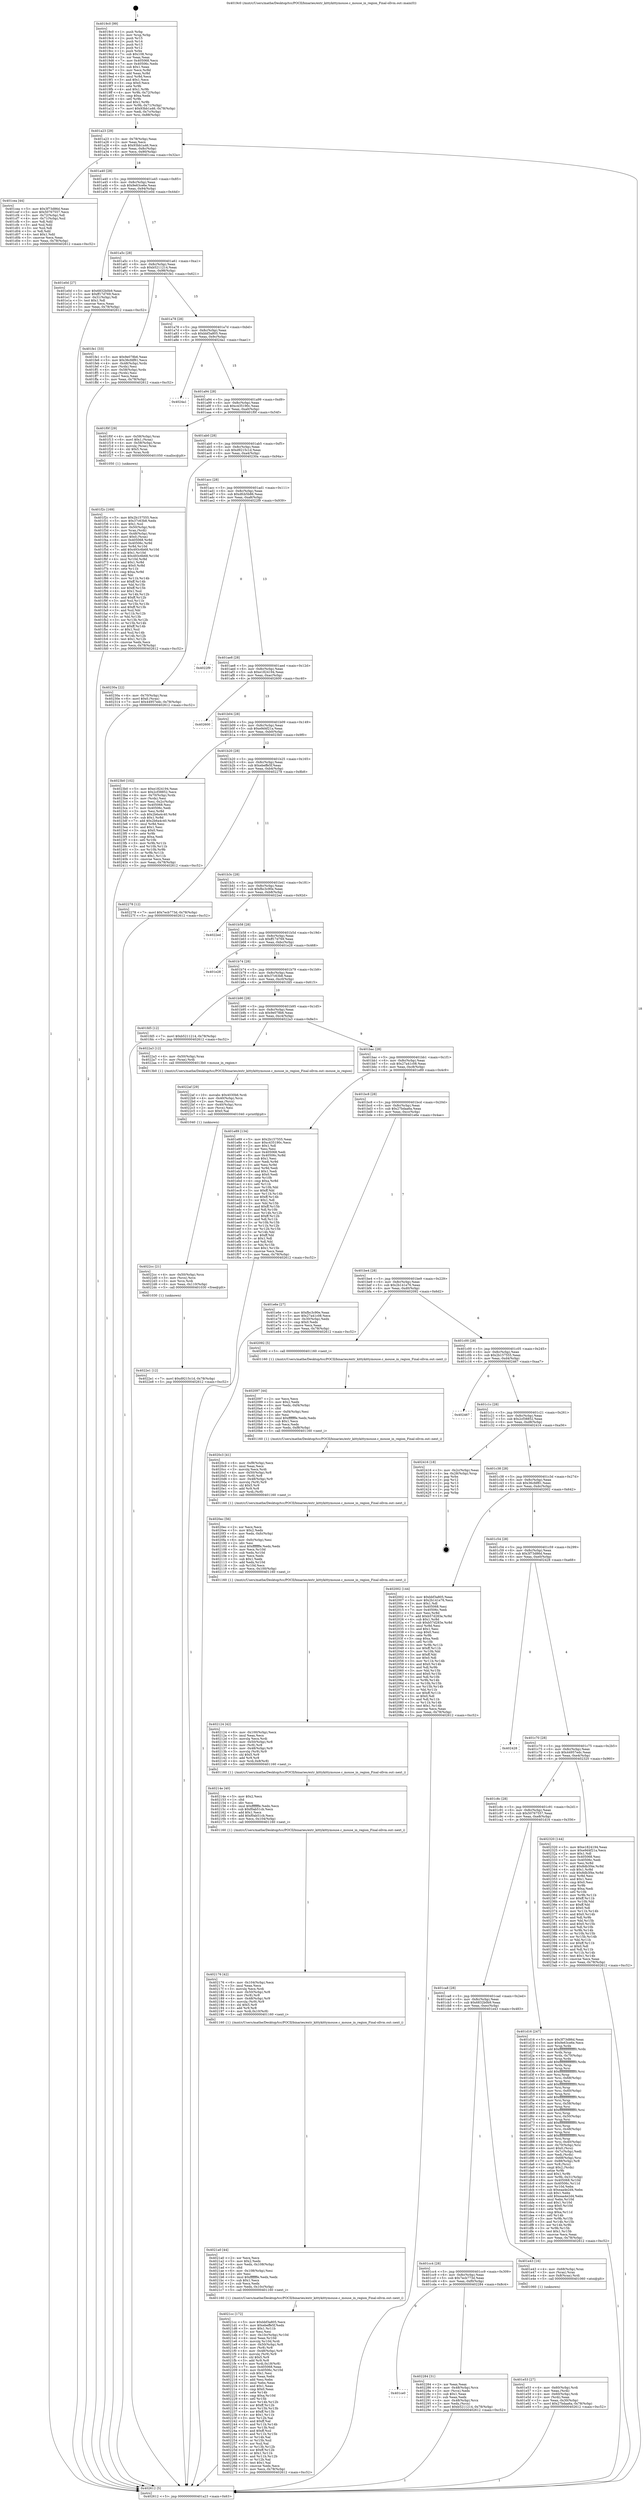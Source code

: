 digraph "0x4019c0" {
  label = "0x4019c0 (/mnt/c/Users/mathe/Desktop/tcc/POCII/binaries/extr_kittykittymouse.c_mouse_in_region_Final-ollvm.out::main(0))"
  labelloc = "t"
  node[shape=record]

  Entry [label="",width=0.3,height=0.3,shape=circle,fillcolor=black,style=filled]
  "0x401a23" [label="{
     0x401a23 [29]\l
     | [instrs]\l
     &nbsp;&nbsp;0x401a23 \<+3\>: mov -0x78(%rbp),%eax\l
     &nbsp;&nbsp;0x401a26 \<+2\>: mov %eax,%ecx\l
     &nbsp;&nbsp;0x401a28 \<+6\>: sub $0x93bb1a46,%ecx\l
     &nbsp;&nbsp;0x401a2e \<+6\>: mov %eax,-0x8c(%rbp)\l
     &nbsp;&nbsp;0x401a34 \<+6\>: mov %ecx,-0x90(%rbp)\l
     &nbsp;&nbsp;0x401a3a \<+6\>: je 0000000000401cea \<main+0x32a\>\l
  }"]
  "0x401cea" [label="{
     0x401cea [44]\l
     | [instrs]\l
     &nbsp;&nbsp;0x401cea \<+5\>: mov $0x3f73d86d,%eax\l
     &nbsp;&nbsp;0x401cef \<+5\>: mov $0x50767557,%ecx\l
     &nbsp;&nbsp;0x401cf4 \<+3\>: mov -0x72(%rbp),%dl\l
     &nbsp;&nbsp;0x401cf7 \<+4\>: mov -0x71(%rbp),%sil\l
     &nbsp;&nbsp;0x401cfb \<+3\>: mov %dl,%dil\l
     &nbsp;&nbsp;0x401cfe \<+3\>: and %sil,%dil\l
     &nbsp;&nbsp;0x401d01 \<+3\>: xor %sil,%dl\l
     &nbsp;&nbsp;0x401d04 \<+3\>: or %dl,%dil\l
     &nbsp;&nbsp;0x401d07 \<+4\>: test $0x1,%dil\l
     &nbsp;&nbsp;0x401d0b \<+3\>: cmovne %ecx,%eax\l
     &nbsp;&nbsp;0x401d0e \<+3\>: mov %eax,-0x78(%rbp)\l
     &nbsp;&nbsp;0x401d11 \<+5\>: jmp 0000000000402612 \<main+0xc52\>\l
  }"]
  "0x401a40" [label="{
     0x401a40 [28]\l
     | [instrs]\l
     &nbsp;&nbsp;0x401a40 \<+5\>: jmp 0000000000401a45 \<main+0x85\>\l
     &nbsp;&nbsp;0x401a45 \<+6\>: mov -0x8c(%rbp),%eax\l
     &nbsp;&nbsp;0x401a4b \<+5\>: sub $0x9e63ce6e,%eax\l
     &nbsp;&nbsp;0x401a50 \<+6\>: mov %eax,-0x94(%rbp)\l
     &nbsp;&nbsp;0x401a56 \<+6\>: je 0000000000401e0d \<main+0x44d\>\l
  }"]
  "0x402612" [label="{
     0x402612 [5]\l
     | [instrs]\l
     &nbsp;&nbsp;0x402612 \<+5\>: jmp 0000000000401a23 \<main+0x63\>\l
  }"]
  "0x4019c0" [label="{
     0x4019c0 [99]\l
     | [instrs]\l
     &nbsp;&nbsp;0x4019c0 \<+1\>: push %rbp\l
     &nbsp;&nbsp;0x4019c1 \<+3\>: mov %rsp,%rbp\l
     &nbsp;&nbsp;0x4019c4 \<+2\>: push %r15\l
     &nbsp;&nbsp;0x4019c6 \<+2\>: push %r14\l
     &nbsp;&nbsp;0x4019c8 \<+2\>: push %r13\l
     &nbsp;&nbsp;0x4019ca \<+2\>: push %r12\l
     &nbsp;&nbsp;0x4019cc \<+1\>: push %rbx\l
     &nbsp;&nbsp;0x4019cd \<+7\>: sub $0x108,%rsp\l
     &nbsp;&nbsp;0x4019d4 \<+2\>: xor %eax,%eax\l
     &nbsp;&nbsp;0x4019d6 \<+7\>: mov 0x405068,%ecx\l
     &nbsp;&nbsp;0x4019dd \<+7\>: mov 0x40506c,%edx\l
     &nbsp;&nbsp;0x4019e4 \<+3\>: sub $0x1,%eax\l
     &nbsp;&nbsp;0x4019e7 \<+3\>: mov %ecx,%r8d\l
     &nbsp;&nbsp;0x4019ea \<+3\>: add %eax,%r8d\l
     &nbsp;&nbsp;0x4019ed \<+4\>: imul %r8d,%ecx\l
     &nbsp;&nbsp;0x4019f1 \<+3\>: and $0x1,%ecx\l
     &nbsp;&nbsp;0x4019f4 \<+3\>: cmp $0x0,%ecx\l
     &nbsp;&nbsp;0x4019f7 \<+4\>: sete %r9b\l
     &nbsp;&nbsp;0x4019fb \<+4\>: and $0x1,%r9b\l
     &nbsp;&nbsp;0x4019ff \<+4\>: mov %r9b,-0x72(%rbp)\l
     &nbsp;&nbsp;0x401a03 \<+3\>: cmp $0xa,%edx\l
     &nbsp;&nbsp;0x401a06 \<+4\>: setl %r9b\l
     &nbsp;&nbsp;0x401a0a \<+4\>: and $0x1,%r9b\l
     &nbsp;&nbsp;0x401a0e \<+4\>: mov %r9b,-0x71(%rbp)\l
     &nbsp;&nbsp;0x401a12 \<+7\>: movl $0x93bb1a46,-0x78(%rbp)\l
     &nbsp;&nbsp;0x401a19 \<+3\>: mov %edi,-0x7c(%rbp)\l
     &nbsp;&nbsp;0x401a1c \<+7\>: mov %rsi,-0x88(%rbp)\l
  }"]
  Exit [label="",width=0.3,height=0.3,shape=circle,fillcolor=black,style=filled,peripheries=2]
  "0x401e0d" [label="{
     0x401e0d [27]\l
     | [instrs]\l
     &nbsp;&nbsp;0x401e0d \<+5\>: mov $0x6832b0b9,%eax\l
     &nbsp;&nbsp;0x401e12 \<+5\>: mov $0xff17d769,%ecx\l
     &nbsp;&nbsp;0x401e17 \<+3\>: mov -0x31(%rbp),%dl\l
     &nbsp;&nbsp;0x401e1a \<+3\>: test $0x1,%dl\l
     &nbsp;&nbsp;0x401e1d \<+3\>: cmovne %ecx,%eax\l
     &nbsp;&nbsp;0x401e20 \<+3\>: mov %eax,-0x78(%rbp)\l
     &nbsp;&nbsp;0x401e23 \<+5\>: jmp 0000000000402612 \<main+0xc52\>\l
  }"]
  "0x401a5c" [label="{
     0x401a5c [28]\l
     | [instrs]\l
     &nbsp;&nbsp;0x401a5c \<+5\>: jmp 0000000000401a61 \<main+0xa1\>\l
     &nbsp;&nbsp;0x401a61 \<+6\>: mov -0x8c(%rbp),%eax\l
     &nbsp;&nbsp;0x401a67 \<+5\>: sub $0xb5211214,%eax\l
     &nbsp;&nbsp;0x401a6c \<+6\>: mov %eax,-0x98(%rbp)\l
     &nbsp;&nbsp;0x401a72 \<+6\>: je 0000000000401fe1 \<main+0x621\>\l
  }"]
  "0x4022e1" [label="{
     0x4022e1 [12]\l
     | [instrs]\l
     &nbsp;&nbsp;0x4022e1 \<+7\>: movl $0xd9215c1d,-0x78(%rbp)\l
     &nbsp;&nbsp;0x4022e8 \<+5\>: jmp 0000000000402612 \<main+0xc52\>\l
  }"]
  "0x401fe1" [label="{
     0x401fe1 [33]\l
     | [instrs]\l
     &nbsp;&nbsp;0x401fe1 \<+5\>: mov $0x9e078b6,%eax\l
     &nbsp;&nbsp;0x401fe6 \<+5\>: mov $0x36cfdf81,%ecx\l
     &nbsp;&nbsp;0x401feb \<+4\>: mov -0x48(%rbp),%rdx\l
     &nbsp;&nbsp;0x401fef \<+2\>: mov (%rdx),%esi\l
     &nbsp;&nbsp;0x401ff1 \<+4\>: mov -0x58(%rbp),%rdx\l
     &nbsp;&nbsp;0x401ff5 \<+2\>: cmp (%rdx),%esi\l
     &nbsp;&nbsp;0x401ff7 \<+3\>: cmovl %ecx,%eax\l
     &nbsp;&nbsp;0x401ffa \<+3\>: mov %eax,-0x78(%rbp)\l
     &nbsp;&nbsp;0x401ffd \<+5\>: jmp 0000000000402612 \<main+0xc52\>\l
  }"]
  "0x401a78" [label="{
     0x401a78 [28]\l
     | [instrs]\l
     &nbsp;&nbsp;0x401a78 \<+5\>: jmp 0000000000401a7d \<main+0xbd\>\l
     &nbsp;&nbsp;0x401a7d \<+6\>: mov -0x8c(%rbp),%eax\l
     &nbsp;&nbsp;0x401a83 \<+5\>: sub $0xbbf3a805,%eax\l
     &nbsp;&nbsp;0x401a88 \<+6\>: mov %eax,-0x9c(%rbp)\l
     &nbsp;&nbsp;0x401a8e \<+6\>: je 00000000004024a1 \<main+0xae1\>\l
  }"]
  "0x4022cc" [label="{
     0x4022cc [21]\l
     | [instrs]\l
     &nbsp;&nbsp;0x4022cc \<+4\>: mov -0x50(%rbp),%rcx\l
     &nbsp;&nbsp;0x4022d0 \<+3\>: mov (%rcx),%rcx\l
     &nbsp;&nbsp;0x4022d3 \<+3\>: mov %rcx,%rdi\l
     &nbsp;&nbsp;0x4022d6 \<+6\>: mov %eax,-0x110(%rbp)\l
     &nbsp;&nbsp;0x4022dc \<+5\>: call 0000000000401030 \<free@plt\>\l
     | [calls]\l
     &nbsp;&nbsp;0x401030 \{1\} (unknown)\l
  }"]
  "0x4024a1" [label="{
     0x4024a1\l
  }", style=dashed]
  "0x401a94" [label="{
     0x401a94 [28]\l
     | [instrs]\l
     &nbsp;&nbsp;0x401a94 \<+5\>: jmp 0000000000401a99 \<main+0xd9\>\l
     &nbsp;&nbsp;0x401a99 \<+6\>: mov -0x8c(%rbp),%eax\l
     &nbsp;&nbsp;0x401a9f \<+5\>: sub $0xc435190c,%eax\l
     &nbsp;&nbsp;0x401aa4 \<+6\>: mov %eax,-0xa0(%rbp)\l
     &nbsp;&nbsp;0x401aaa \<+6\>: je 0000000000401f0f \<main+0x54f\>\l
  }"]
  "0x4022af" [label="{
     0x4022af [29]\l
     | [instrs]\l
     &nbsp;&nbsp;0x4022af \<+10\>: movabs $0x4030b6,%rdi\l
     &nbsp;&nbsp;0x4022b9 \<+4\>: mov -0x40(%rbp),%rcx\l
     &nbsp;&nbsp;0x4022bd \<+2\>: mov %eax,(%rcx)\l
     &nbsp;&nbsp;0x4022bf \<+4\>: mov -0x40(%rbp),%rcx\l
     &nbsp;&nbsp;0x4022c3 \<+2\>: mov (%rcx),%esi\l
     &nbsp;&nbsp;0x4022c5 \<+2\>: mov $0x0,%al\l
     &nbsp;&nbsp;0x4022c7 \<+5\>: call 0000000000401040 \<printf@plt\>\l
     | [calls]\l
     &nbsp;&nbsp;0x401040 \{1\} (unknown)\l
  }"]
  "0x401f0f" [label="{
     0x401f0f [29]\l
     | [instrs]\l
     &nbsp;&nbsp;0x401f0f \<+4\>: mov -0x58(%rbp),%rax\l
     &nbsp;&nbsp;0x401f13 \<+6\>: movl $0x1,(%rax)\l
     &nbsp;&nbsp;0x401f19 \<+4\>: mov -0x58(%rbp),%rax\l
     &nbsp;&nbsp;0x401f1d \<+3\>: movslq (%rax),%rax\l
     &nbsp;&nbsp;0x401f20 \<+4\>: shl $0x5,%rax\l
     &nbsp;&nbsp;0x401f24 \<+3\>: mov %rax,%rdi\l
     &nbsp;&nbsp;0x401f27 \<+5\>: call 0000000000401050 \<malloc@plt\>\l
     | [calls]\l
     &nbsp;&nbsp;0x401050 \{1\} (unknown)\l
  }"]
  "0x401ab0" [label="{
     0x401ab0 [28]\l
     | [instrs]\l
     &nbsp;&nbsp;0x401ab0 \<+5\>: jmp 0000000000401ab5 \<main+0xf5\>\l
     &nbsp;&nbsp;0x401ab5 \<+6\>: mov -0x8c(%rbp),%eax\l
     &nbsp;&nbsp;0x401abb \<+5\>: sub $0xd9215c1d,%eax\l
     &nbsp;&nbsp;0x401ac0 \<+6\>: mov %eax,-0xa4(%rbp)\l
     &nbsp;&nbsp;0x401ac6 \<+6\>: je 000000000040230a \<main+0x94a\>\l
  }"]
  "0x401ce0" [label="{
     0x401ce0\l
  }", style=dashed]
  "0x40230a" [label="{
     0x40230a [22]\l
     | [instrs]\l
     &nbsp;&nbsp;0x40230a \<+4\>: mov -0x70(%rbp),%rax\l
     &nbsp;&nbsp;0x40230e \<+6\>: movl $0x0,(%rax)\l
     &nbsp;&nbsp;0x402314 \<+7\>: movl $0x44957edc,-0x78(%rbp)\l
     &nbsp;&nbsp;0x40231b \<+5\>: jmp 0000000000402612 \<main+0xc52\>\l
  }"]
  "0x401acc" [label="{
     0x401acc [28]\l
     | [instrs]\l
     &nbsp;&nbsp;0x401acc \<+5\>: jmp 0000000000401ad1 \<main+0x111\>\l
     &nbsp;&nbsp;0x401ad1 \<+6\>: mov -0x8c(%rbp),%eax\l
     &nbsp;&nbsp;0x401ad7 \<+5\>: sub $0xdfcb5b86,%eax\l
     &nbsp;&nbsp;0x401adc \<+6\>: mov %eax,-0xa8(%rbp)\l
     &nbsp;&nbsp;0x401ae2 \<+6\>: je 00000000004022f9 \<main+0x939\>\l
  }"]
  "0x402284" [label="{
     0x402284 [31]\l
     | [instrs]\l
     &nbsp;&nbsp;0x402284 \<+2\>: xor %eax,%eax\l
     &nbsp;&nbsp;0x402286 \<+4\>: mov -0x48(%rbp),%rcx\l
     &nbsp;&nbsp;0x40228a \<+2\>: mov (%rcx),%edx\l
     &nbsp;&nbsp;0x40228c \<+3\>: sub $0x1,%eax\l
     &nbsp;&nbsp;0x40228f \<+2\>: sub %eax,%edx\l
     &nbsp;&nbsp;0x402291 \<+4\>: mov -0x48(%rbp),%rcx\l
     &nbsp;&nbsp;0x402295 \<+2\>: mov %edx,(%rcx)\l
     &nbsp;&nbsp;0x402297 \<+7\>: movl $0xb5211214,-0x78(%rbp)\l
     &nbsp;&nbsp;0x40229e \<+5\>: jmp 0000000000402612 \<main+0xc52\>\l
  }"]
  "0x4022f9" [label="{
     0x4022f9\l
  }", style=dashed]
  "0x401ae8" [label="{
     0x401ae8 [28]\l
     | [instrs]\l
     &nbsp;&nbsp;0x401ae8 \<+5\>: jmp 0000000000401aed \<main+0x12d\>\l
     &nbsp;&nbsp;0x401aed \<+6\>: mov -0x8c(%rbp),%eax\l
     &nbsp;&nbsp;0x401af3 \<+5\>: sub $0xe1824194,%eax\l
     &nbsp;&nbsp;0x401af8 \<+6\>: mov %eax,-0xac(%rbp)\l
     &nbsp;&nbsp;0x401afe \<+6\>: je 0000000000402600 \<main+0xc40\>\l
  }"]
  "0x4021cc" [label="{
     0x4021cc [172]\l
     | [instrs]\l
     &nbsp;&nbsp;0x4021cc \<+5\>: mov $0xbbf3a805,%ecx\l
     &nbsp;&nbsp;0x4021d1 \<+5\>: mov $0xebeffe5f,%edx\l
     &nbsp;&nbsp;0x4021d6 \<+3\>: mov $0x1,%r11b\l
     &nbsp;&nbsp;0x4021d9 \<+2\>: xor %esi,%esi\l
     &nbsp;&nbsp;0x4021db \<+7\>: mov -0x10c(%rbp),%r10d\l
     &nbsp;&nbsp;0x4021e2 \<+4\>: imul %eax,%r10d\l
     &nbsp;&nbsp;0x4021e6 \<+3\>: movslq %r10d,%rdi\l
     &nbsp;&nbsp;0x4021e9 \<+4\>: mov -0x50(%rbp),%r8\l
     &nbsp;&nbsp;0x4021ed \<+3\>: mov (%r8),%r8\l
     &nbsp;&nbsp;0x4021f0 \<+4\>: mov -0x48(%rbp),%r9\l
     &nbsp;&nbsp;0x4021f4 \<+3\>: movslq (%r9),%r9\l
     &nbsp;&nbsp;0x4021f7 \<+4\>: shl $0x5,%r9\l
     &nbsp;&nbsp;0x4021fb \<+3\>: add %r9,%r8\l
     &nbsp;&nbsp;0x4021fe \<+4\>: mov %rdi,0x18(%r8)\l
     &nbsp;&nbsp;0x402202 \<+7\>: mov 0x405068,%eax\l
     &nbsp;&nbsp;0x402209 \<+8\>: mov 0x40506c,%r10d\l
     &nbsp;&nbsp;0x402211 \<+3\>: sub $0x1,%esi\l
     &nbsp;&nbsp;0x402214 \<+2\>: mov %eax,%ebx\l
     &nbsp;&nbsp;0x402216 \<+2\>: add %esi,%ebx\l
     &nbsp;&nbsp;0x402218 \<+3\>: imul %ebx,%eax\l
     &nbsp;&nbsp;0x40221b \<+3\>: and $0x1,%eax\l
     &nbsp;&nbsp;0x40221e \<+3\>: cmp $0x0,%eax\l
     &nbsp;&nbsp;0x402221 \<+4\>: sete %r14b\l
     &nbsp;&nbsp;0x402225 \<+4\>: cmp $0xa,%r10d\l
     &nbsp;&nbsp;0x402229 \<+4\>: setl %r15b\l
     &nbsp;&nbsp;0x40222d \<+3\>: mov %r14b,%r12b\l
     &nbsp;&nbsp;0x402230 \<+4\>: xor $0xff,%r12b\l
     &nbsp;&nbsp;0x402234 \<+3\>: mov %r15b,%r13b\l
     &nbsp;&nbsp;0x402237 \<+4\>: xor $0xff,%r13b\l
     &nbsp;&nbsp;0x40223b \<+4\>: xor $0x1,%r11b\l
     &nbsp;&nbsp;0x40223f \<+3\>: mov %r12b,%al\l
     &nbsp;&nbsp;0x402242 \<+2\>: and $0xff,%al\l
     &nbsp;&nbsp;0x402244 \<+3\>: and %r11b,%r14b\l
     &nbsp;&nbsp;0x402247 \<+3\>: mov %r13b,%sil\l
     &nbsp;&nbsp;0x40224a \<+4\>: and $0xff,%sil\l
     &nbsp;&nbsp;0x40224e \<+3\>: and %r11b,%r15b\l
     &nbsp;&nbsp;0x402251 \<+3\>: or %r14b,%al\l
     &nbsp;&nbsp;0x402254 \<+3\>: or %r15b,%sil\l
     &nbsp;&nbsp;0x402257 \<+3\>: xor %sil,%al\l
     &nbsp;&nbsp;0x40225a \<+3\>: or %r13b,%r12b\l
     &nbsp;&nbsp;0x40225d \<+4\>: xor $0xff,%r12b\l
     &nbsp;&nbsp;0x402261 \<+4\>: or $0x1,%r11b\l
     &nbsp;&nbsp;0x402265 \<+3\>: and %r11b,%r12b\l
     &nbsp;&nbsp;0x402268 \<+3\>: or %r12b,%al\l
     &nbsp;&nbsp;0x40226b \<+2\>: test $0x1,%al\l
     &nbsp;&nbsp;0x40226d \<+3\>: cmovne %edx,%ecx\l
     &nbsp;&nbsp;0x402270 \<+3\>: mov %ecx,-0x78(%rbp)\l
     &nbsp;&nbsp;0x402273 \<+5\>: jmp 0000000000402612 \<main+0xc52\>\l
  }"]
  "0x402600" [label="{
     0x402600\l
  }", style=dashed]
  "0x401b04" [label="{
     0x401b04 [28]\l
     | [instrs]\l
     &nbsp;&nbsp;0x401b04 \<+5\>: jmp 0000000000401b09 \<main+0x149\>\l
     &nbsp;&nbsp;0x401b09 \<+6\>: mov -0x8c(%rbp),%eax\l
     &nbsp;&nbsp;0x401b0f \<+5\>: sub $0xe9d4f21a,%eax\l
     &nbsp;&nbsp;0x401b14 \<+6\>: mov %eax,-0xb0(%rbp)\l
     &nbsp;&nbsp;0x401b1a \<+6\>: je 00000000004023b0 \<main+0x9f0\>\l
  }"]
  "0x4021a0" [label="{
     0x4021a0 [44]\l
     | [instrs]\l
     &nbsp;&nbsp;0x4021a0 \<+2\>: xor %ecx,%ecx\l
     &nbsp;&nbsp;0x4021a2 \<+5\>: mov $0x2,%edx\l
     &nbsp;&nbsp;0x4021a7 \<+6\>: mov %edx,-0x108(%rbp)\l
     &nbsp;&nbsp;0x4021ad \<+1\>: cltd\l
     &nbsp;&nbsp;0x4021ae \<+6\>: mov -0x108(%rbp),%esi\l
     &nbsp;&nbsp;0x4021b4 \<+2\>: idiv %esi\l
     &nbsp;&nbsp;0x4021b6 \<+6\>: imul $0xfffffffe,%edx,%edx\l
     &nbsp;&nbsp;0x4021bc \<+3\>: sub $0x1,%ecx\l
     &nbsp;&nbsp;0x4021bf \<+2\>: sub %ecx,%edx\l
     &nbsp;&nbsp;0x4021c1 \<+6\>: mov %edx,-0x10c(%rbp)\l
     &nbsp;&nbsp;0x4021c7 \<+5\>: call 0000000000401160 \<next_i\>\l
     | [calls]\l
     &nbsp;&nbsp;0x401160 \{1\} (/mnt/c/Users/mathe/Desktop/tcc/POCII/binaries/extr_kittykittymouse.c_mouse_in_region_Final-ollvm.out::next_i)\l
  }"]
  "0x4023b0" [label="{
     0x4023b0 [102]\l
     | [instrs]\l
     &nbsp;&nbsp;0x4023b0 \<+5\>: mov $0xe1824194,%eax\l
     &nbsp;&nbsp;0x4023b5 \<+5\>: mov $0x2cf38852,%ecx\l
     &nbsp;&nbsp;0x4023ba \<+4\>: mov -0x70(%rbp),%rdx\l
     &nbsp;&nbsp;0x4023be \<+2\>: mov (%rdx),%esi\l
     &nbsp;&nbsp;0x4023c0 \<+3\>: mov %esi,-0x2c(%rbp)\l
     &nbsp;&nbsp;0x4023c3 \<+7\>: mov 0x405068,%esi\l
     &nbsp;&nbsp;0x4023ca \<+7\>: mov 0x40506c,%edi\l
     &nbsp;&nbsp;0x4023d1 \<+3\>: mov %esi,%r8d\l
     &nbsp;&nbsp;0x4023d4 \<+7\>: sub $0x2b6a4c40,%r8d\l
     &nbsp;&nbsp;0x4023db \<+4\>: sub $0x1,%r8d\l
     &nbsp;&nbsp;0x4023df \<+7\>: add $0x2b6a4c40,%r8d\l
     &nbsp;&nbsp;0x4023e6 \<+4\>: imul %r8d,%esi\l
     &nbsp;&nbsp;0x4023ea \<+3\>: and $0x1,%esi\l
     &nbsp;&nbsp;0x4023ed \<+3\>: cmp $0x0,%esi\l
     &nbsp;&nbsp;0x4023f0 \<+4\>: sete %r9b\l
     &nbsp;&nbsp;0x4023f4 \<+3\>: cmp $0xa,%edi\l
     &nbsp;&nbsp;0x4023f7 \<+4\>: setl %r10b\l
     &nbsp;&nbsp;0x4023fb \<+3\>: mov %r9b,%r11b\l
     &nbsp;&nbsp;0x4023fe \<+3\>: and %r10b,%r11b\l
     &nbsp;&nbsp;0x402401 \<+3\>: xor %r10b,%r9b\l
     &nbsp;&nbsp;0x402404 \<+3\>: or %r9b,%r11b\l
     &nbsp;&nbsp;0x402407 \<+4\>: test $0x1,%r11b\l
     &nbsp;&nbsp;0x40240b \<+3\>: cmovne %ecx,%eax\l
     &nbsp;&nbsp;0x40240e \<+3\>: mov %eax,-0x78(%rbp)\l
     &nbsp;&nbsp;0x402411 \<+5\>: jmp 0000000000402612 \<main+0xc52\>\l
  }"]
  "0x401b20" [label="{
     0x401b20 [28]\l
     | [instrs]\l
     &nbsp;&nbsp;0x401b20 \<+5\>: jmp 0000000000401b25 \<main+0x165\>\l
     &nbsp;&nbsp;0x401b25 \<+6\>: mov -0x8c(%rbp),%eax\l
     &nbsp;&nbsp;0x401b2b \<+5\>: sub $0xebeffe5f,%eax\l
     &nbsp;&nbsp;0x401b30 \<+6\>: mov %eax,-0xb4(%rbp)\l
     &nbsp;&nbsp;0x401b36 \<+6\>: je 0000000000402278 \<main+0x8b8\>\l
  }"]
  "0x402176" [label="{
     0x402176 [42]\l
     | [instrs]\l
     &nbsp;&nbsp;0x402176 \<+6\>: mov -0x104(%rbp),%ecx\l
     &nbsp;&nbsp;0x40217c \<+3\>: imul %eax,%ecx\l
     &nbsp;&nbsp;0x40217f \<+3\>: movslq %ecx,%rdi\l
     &nbsp;&nbsp;0x402182 \<+4\>: mov -0x50(%rbp),%r8\l
     &nbsp;&nbsp;0x402186 \<+3\>: mov (%r8),%r8\l
     &nbsp;&nbsp;0x402189 \<+4\>: mov -0x48(%rbp),%r9\l
     &nbsp;&nbsp;0x40218d \<+3\>: movslq (%r9),%r9\l
     &nbsp;&nbsp;0x402190 \<+4\>: shl $0x5,%r9\l
     &nbsp;&nbsp;0x402194 \<+3\>: add %r9,%r8\l
     &nbsp;&nbsp;0x402197 \<+4\>: mov %rdi,0x10(%r8)\l
     &nbsp;&nbsp;0x40219b \<+5\>: call 0000000000401160 \<next_i\>\l
     | [calls]\l
     &nbsp;&nbsp;0x401160 \{1\} (/mnt/c/Users/mathe/Desktop/tcc/POCII/binaries/extr_kittykittymouse.c_mouse_in_region_Final-ollvm.out::next_i)\l
  }"]
  "0x402278" [label="{
     0x402278 [12]\l
     | [instrs]\l
     &nbsp;&nbsp;0x402278 \<+7\>: movl $0x7ecb773d,-0x78(%rbp)\l
     &nbsp;&nbsp;0x40227f \<+5\>: jmp 0000000000402612 \<main+0xc52\>\l
  }"]
  "0x401b3c" [label="{
     0x401b3c [28]\l
     | [instrs]\l
     &nbsp;&nbsp;0x401b3c \<+5\>: jmp 0000000000401b41 \<main+0x181\>\l
     &nbsp;&nbsp;0x401b41 \<+6\>: mov -0x8c(%rbp),%eax\l
     &nbsp;&nbsp;0x401b47 \<+5\>: sub $0xfbc3c90e,%eax\l
     &nbsp;&nbsp;0x401b4c \<+6\>: mov %eax,-0xb8(%rbp)\l
     &nbsp;&nbsp;0x401b52 \<+6\>: je 00000000004022ed \<main+0x92d\>\l
  }"]
  "0x40214e" [label="{
     0x40214e [40]\l
     | [instrs]\l
     &nbsp;&nbsp;0x40214e \<+5\>: mov $0x2,%ecx\l
     &nbsp;&nbsp;0x402153 \<+1\>: cltd\l
     &nbsp;&nbsp;0x402154 \<+2\>: idiv %ecx\l
     &nbsp;&nbsp;0x402156 \<+6\>: imul $0xfffffffe,%edx,%ecx\l
     &nbsp;&nbsp;0x40215c \<+6\>: sub $0xf0ab51cb,%ecx\l
     &nbsp;&nbsp;0x402162 \<+3\>: add $0x1,%ecx\l
     &nbsp;&nbsp;0x402165 \<+6\>: add $0xf0ab51cb,%ecx\l
     &nbsp;&nbsp;0x40216b \<+6\>: mov %ecx,-0x104(%rbp)\l
     &nbsp;&nbsp;0x402171 \<+5\>: call 0000000000401160 \<next_i\>\l
     | [calls]\l
     &nbsp;&nbsp;0x401160 \{1\} (/mnt/c/Users/mathe/Desktop/tcc/POCII/binaries/extr_kittykittymouse.c_mouse_in_region_Final-ollvm.out::next_i)\l
  }"]
  "0x4022ed" [label="{
     0x4022ed\l
  }", style=dashed]
  "0x401b58" [label="{
     0x401b58 [28]\l
     | [instrs]\l
     &nbsp;&nbsp;0x401b58 \<+5\>: jmp 0000000000401b5d \<main+0x19d\>\l
     &nbsp;&nbsp;0x401b5d \<+6\>: mov -0x8c(%rbp),%eax\l
     &nbsp;&nbsp;0x401b63 \<+5\>: sub $0xff17d769,%eax\l
     &nbsp;&nbsp;0x401b68 \<+6\>: mov %eax,-0xbc(%rbp)\l
     &nbsp;&nbsp;0x401b6e \<+6\>: je 0000000000401e28 \<main+0x468\>\l
  }"]
  "0x402124" [label="{
     0x402124 [42]\l
     | [instrs]\l
     &nbsp;&nbsp;0x402124 \<+6\>: mov -0x100(%rbp),%ecx\l
     &nbsp;&nbsp;0x40212a \<+3\>: imul %eax,%ecx\l
     &nbsp;&nbsp;0x40212d \<+3\>: movslq %ecx,%rdi\l
     &nbsp;&nbsp;0x402130 \<+4\>: mov -0x50(%rbp),%r8\l
     &nbsp;&nbsp;0x402134 \<+3\>: mov (%r8),%r8\l
     &nbsp;&nbsp;0x402137 \<+4\>: mov -0x48(%rbp),%r9\l
     &nbsp;&nbsp;0x40213b \<+3\>: movslq (%r9),%r9\l
     &nbsp;&nbsp;0x40213e \<+4\>: shl $0x5,%r9\l
     &nbsp;&nbsp;0x402142 \<+3\>: add %r9,%r8\l
     &nbsp;&nbsp;0x402145 \<+4\>: mov %rdi,0x8(%r8)\l
     &nbsp;&nbsp;0x402149 \<+5\>: call 0000000000401160 \<next_i\>\l
     | [calls]\l
     &nbsp;&nbsp;0x401160 \{1\} (/mnt/c/Users/mathe/Desktop/tcc/POCII/binaries/extr_kittykittymouse.c_mouse_in_region_Final-ollvm.out::next_i)\l
  }"]
  "0x401e28" [label="{
     0x401e28\l
  }", style=dashed]
  "0x401b74" [label="{
     0x401b74 [28]\l
     | [instrs]\l
     &nbsp;&nbsp;0x401b74 \<+5\>: jmp 0000000000401b79 \<main+0x1b9\>\l
     &nbsp;&nbsp;0x401b79 \<+6\>: mov -0x8c(%rbp),%eax\l
     &nbsp;&nbsp;0x401b7f \<+5\>: sub $0x37c63b8,%eax\l
     &nbsp;&nbsp;0x401b84 \<+6\>: mov %eax,-0xc0(%rbp)\l
     &nbsp;&nbsp;0x401b8a \<+6\>: je 0000000000401fd5 \<main+0x615\>\l
  }"]
  "0x4020ec" [label="{
     0x4020ec [56]\l
     | [instrs]\l
     &nbsp;&nbsp;0x4020ec \<+2\>: xor %ecx,%ecx\l
     &nbsp;&nbsp;0x4020ee \<+5\>: mov $0x2,%edx\l
     &nbsp;&nbsp;0x4020f3 \<+6\>: mov %edx,-0xfc(%rbp)\l
     &nbsp;&nbsp;0x4020f9 \<+1\>: cltd\l
     &nbsp;&nbsp;0x4020fa \<+6\>: mov -0xfc(%rbp),%esi\l
     &nbsp;&nbsp;0x402100 \<+2\>: idiv %esi\l
     &nbsp;&nbsp;0x402102 \<+6\>: imul $0xfffffffe,%edx,%edx\l
     &nbsp;&nbsp;0x402108 \<+3\>: mov %ecx,%r10d\l
     &nbsp;&nbsp;0x40210b \<+3\>: sub %edx,%r10d\l
     &nbsp;&nbsp;0x40210e \<+2\>: mov %ecx,%edx\l
     &nbsp;&nbsp;0x402110 \<+3\>: sub $0x1,%edx\l
     &nbsp;&nbsp;0x402113 \<+3\>: add %edx,%r10d\l
     &nbsp;&nbsp;0x402116 \<+3\>: sub %r10d,%ecx\l
     &nbsp;&nbsp;0x402119 \<+6\>: mov %ecx,-0x100(%rbp)\l
     &nbsp;&nbsp;0x40211f \<+5\>: call 0000000000401160 \<next_i\>\l
     | [calls]\l
     &nbsp;&nbsp;0x401160 \{1\} (/mnt/c/Users/mathe/Desktop/tcc/POCII/binaries/extr_kittykittymouse.c_mouse_in_region_Final-ollvm.out::next_i)\l
  }"]
  "0x401fd5" [label="{
     0x401fd5 [12]\l
     | [instrs]\l
     &nbsp;&nbsp;0x401fd5 \<+7\>: movl $0xb5211214,-0x78(%rbp)\l
     &nbsp;&nbsp;0x401fdc \<+5\>: jmp 0000000000402612 \<main+0xc52\>\l
  }"]
  "0x401b90" [label="{
     0x401b90 [28]\l
     | [instrs]\l
     &nbsp;&nbsp;0x401b90 \<+5\>: jmp 0000000000401b95 \<main+0x1d5\>\l
     &nbsp;&nbsp;0x401b95 \<+6\>: mov -0x8c(%rbp),%eax\l
     &nbsp;&nbsp;0x401b9b \<+5\>: sub $0x9e078b6,%eax\l
     &nbsp;&nbsp;0x401ba0 \<+6\>: mov %eax,-0xc4(%rbp)\l
     &nbsp;&nbsp;0x401ba6 \<+6\>: je 00000000004022a3 \<main+0x8e3\>\l
  }"]
  "0x4020c3" [label="{
     0x4020c3 [41]\l
     | [instrs]\l
     &nbsp;&nbsp;0x4020c3 \<+6\>: mov -0xf8(%rbp),%ecx\l
     &nbsp;&nbsp;0x4020c9 \<+3\>: imul %eax,%ecx\l
     &nbsp;&nbsp;0x4020cc \<+3\>: movslq %ecx,%rdi\l
     &nbsp;&nbsp;0x4020cf \<+4\>: mov -0x50(%rbp),%r8\l
     &nbsp;&nbsp;0x4020d3 \<+3\>: mov (%r8),%r8\l
     &nbsp;&nbsp;0x4020d6 \<+4\>: mov -0x48(%rbp),%r9\l
     &nbsp;&nbsp;0x4020da \<+3\>: movslq (%r9),%r9\l
     &nbsp;&nbsp;0x4020dd \<+4\>: shl $0x5,%r9\l
     &nbsp;&nbsp;0x4020e1 \<+3\>: add %r9,%r8\l
     &nbsp;&nbsp;0x4020e4 \<+3\>: mov %rdi,(%r8)\l
     &nbsp;&nbsp;0x4020e7 \<+5\>: call 0000000000401160 \<next_i\>\l
     | [calls]\l
     &nbsp;&nbsp;0x401160 \{1\} (/mnt/c/Users/mathe/Desktop/tcc/POCII/binaries/extr_kittykittymouse.c_mouse_in_region_Final-ollvm.out::next_i)\l
  }"]
  "0x4022a3" [label="{
     0x4022a3 [12]\l
     | [instrs]\l
     &nbsp;&nbsp;0x4022a3 \<+4\>: mov -0x50(%rbp),%rax\l
     &nbsp;&nbsp;0x4022a7 \<+3\>: mov (%rax),%rdi\l
     &nbsp;&nbsp;0x4022aa \<+5\>: call 00000000004013b0 \<mouse_in_region\>\l
     | [calls]\l
     &nbsp;&nbsp;0x4013b0 \{1\} (/mnt/c/Users/mathe/Desktop/tcc/POCII/binaries/extr_kittykittymouse.c_mouse_in_region_Final-ollvm.out::mouse_in_region)\l
  }"]
  "0x401bac" [label="{
     0x401bac [28]\l
     | [instrs]\l
     &nbsp;&nbsp;0x401bac \<+5\>: jmp 0000000000401bb1 \<main+0x1f1\>\l
     &nbsp;&nbsp;0x401bb1 \<+6\>: mov -0x8c(%rbp),%eax\l
     &nbsp;&nbsp;0x401bb7 \<+5\>: sub $0x27a41c08,%eax\l
     &nbsp;&nbsp;0x401bbc \<+6\>: mov %eax,-0xc8(%rbp)\l
     &nbsp;&nbsp;0x401bc2 \<+6\>: je 0000000000401e89 \<main+0x4c9\>\l
  }"]
  "0x402097" [label="{
     0x402097 [44]\l
     | [instrs]\l
     &nbsp;&nbsp;0x402097 \<+2\>: xor %ecx,%ecx\l
     &nbsp;&nbsp;0x402099 \<+5\>: mov $0x2,%edx\l
     &nbsp;&nbsp;0x40209e \<+6\>: mov %edx,-0xf4(%rbp)\l
     &nbsp;&nbsp;0x4020a4 \<+1\>: cltd\l
     &nbsp;&nbsp;0x4020a5 \<+6\>: mov -0xf4(%rbp),%esi\l
     &nbsp;&nbsp;0x4020ab \<+2\>: idiv %esi\l
     &nbsp;&nbsp;0x4020ad \<+6\>: imul $0xfffffffe,%edx,%edx\l
     &nbsp;&nbsp;0x4020b3 \<+3\>: sub $0x1,%ecx\l
     &nbsp;&nbsp;0x4020b6 \<+2\>: sub %ecx,%edx\l
     &nbsp;&nbsp;0x4020b8 \<+6\>: mov %edx,-0xf8(%rbp)\l
     &nbsp;&nbsp;0x4020be \<+5\>: call 0000000000401160 \<next_i\>\l
     | [calls]\l
     &nbsp;&nbsp;0x401160 \{1\} (/mnt/c/Users/mathe/Desktop/tcc/POCII/binaries/extr_kittykittymouse.c_mouse_in_region_Final-ollvm.out::next_i)\l
  }"]
  "0x401e89" [label="{
     0x401e89 [134]\l
     | [instrs]\l
     &nbsp;&nbsp;0x401e89 \<+5\>: mov $0x2b157555,%eax\l
     &nbsp;&nbsp;0x401e8e \<+5\>: mov $0xc435190c,%ecx\l
     &nbsp;&nbsp;0x401e93 \<+2\>: mov $0x1,%dl\l
     &nbsp;&nbsp;0x401e95 \<+2\>: xor %esi,%esi\l
     &nbsp;&nbsp;0x401e97 \<+7\>: mov 0x405068,%edi\l
     &nbsp;&nbsp;0x401e9e \<+8\>: mov 0x40506c,%r8d\l
     &nbsp;&nbsp;0x401ea6 \<+3\>: sub $0x1,%esi\l
     &nbsp;&nbsp;0x401ea9 \<+3\>: mov %edi,%r9d\l
     &nbsp;&nbsp;0x401eac \<+3\>: add %esi,%r9d\l
     &nbsp;&nbsp;0x401eaf \<+4\>: imul %r9d,%edi\l
     &nbsp;&nbsp;0x401eb3 \<+3\>: and $0x1,%edi\l
     &nbsp;&nbsp;0x401eb6 \<+3\>: cmp $0x0,%edi\l
     &nbsp;&nbsp;0x401eb9 \<+4\>: sete %r10b\l
     &nbsp;&nbsp;0x401ebd \<+4\>: cmp $0xa,%r8d\l
     &nbsp;&nbsp;0x401ec1 \<+4\>: setl %r11b\l
     &nbsp;&nbsp;0x401ec5 \<+3\>: mov %r10b,%bl\l
     &nbsp;&nbsp;0x401ec8 \<+3\>: xor $0xff,%bl\l
     &nbsp;&nbsp;0x401ecb \<+3\>: mov %r11b,%r14b\l
     &nbsp;&nbsp;0x401ece \<+4\>: xor $0xff,%r14b\l
     &nbsp;&nbsp;0x401ed2 \<+3\>: xor $0x1,%dl\l
     &nbsp;&nbsp;0x401ed5 \<+3\>: mov %bl,%r15b\l
     &nbsp;&nbsp;0x401ed8 \<+4\>: and $0xff,%r15b\l
     &nbsp;&nbsp;0x401edc \<+3\>: and %dl,%r10b\l
     &nbsp;&nbsp;0x401edf \<+3\>: mov %r14b,%r12b\l
     &nbsp;&nbsp;0x401ee2 \<+4\>: and $0xff,%r12b\l
     &nbsp;&nbsp;0x401ee6 \<+3\>: and %dl,%r11b\l
     &nbsp;&nbsp;0x401ee9 \<+3\>: or %r10b,%r15b\l
     &nbsp;&nbsp;0x401eec \<+3\>: or %r11b,%r12b\l
     &nbsp;&nbsp;0x401eef \<+3\>: xor %r12b,%r15b\l
     &nbsp;&nbsp;0x401ef2 \<+3\>: or %r14b,%bl\l
     &nbsp;&nbsp;0x401ef5 \<+3\>: xor $0xff,%bl\l
     &nbsp;&nbsp;0x401ef8 \<+3\>: or $0x1,%dl\l
     &nbsp;&nbsp;0x401efb \<+2\>: and %dl,%bl\l
     &nbsp;&nbsp;0x401efd \<+3\>: or %bl,%r15b\l
     &nbsp;&nbsp;0x401f00 \<+4\>: test $0x1,%r15b\l
     &nbsp;&nbsp;0x401f04 \<+3\>: cmovne %ecx,%eax\l
     &nbsp;&nbsp;0x401f07 \<+3\>: mov %eax,-0x78(%rbp)\l
     &nbsp;&nbsp;0x401f0a \<+5\>: jmp 0000000000402612 \<main+0xc52\>\l
  }"]
  "0x401bc8" [label="{
     0x401bc8 [28]\l
     | [instrs]\l
     &nbsp;&nbsp;0x401bc8 \<+5\>: jmp 0000000000401bcd \<main+0x20d\>\l
     &nbsp;&nbsp;0x401bcd \<+6\>: mov -0x8c(%rbp),%eax\l
     &nbsp;&nbsp;0x401bd3 \<+5\>: sub $0x27bdaa6a,%eax\l
     &nbsp;&nbsp;0x401bd8 \<+6\>: mov %eax,-0xcc(%rbp)\l
     &nbsp;&nbsp;0x401bde \<+6\>: je 0000000000401e6e \<main+0x4ae\>\l
  }"]
  "0x401f2c" [label="{
     0x401f2c [169]\l
     | [instrs]\l
     &nbsp;&nbsp;0x401f2c \<+5\>: mov $0x2b157555,%ecx\l
     &nbsp;&nbsp;0x401f31 \<+5\>: mov $0x37c63b8,%edx\l
     &nbsp;&nbsp;0x401f36 \<+3\>: mov $0x1,%sil\l
     &nbsp;&nbsp;0x401f39 \<+4\>: mov -0x50(%rbp),%rdi\l
     &nbsp;&nbsp;0x401f3d \<+3\>: mov %rax,(%rdi)\l
     &nbsp;&nbsp;0x401f40 \<+4\>: mov -0x48(%rbp),%rax\l
     &nbsp;&nbsp;0x401f44 \<+6\>: movl $0x0,(%rax)\l
     &nbsp;&nbsp;0x401f4a \<+8\>: mov 0x405068,%r8d\l
     &nbsp;&nbsp;0x401f52 \<+8\>: mov 0x40506c,%r9d\l
     &nbsp;&nbsp;0x401f5a \<+3\>: mov %r8d,%r10d\l
     &nbsp;&nbsp;0x401f5d \<+7\>: add $0x493c6b68,%r10d\l
     &nbsp;&nbsp;0x401f64 \<+4\>: sub $0x1,%r10d\l
     &nbsp;&nbsp;0x401f68 \<+7\>: sub $0x493c6b68,%r10d\l
     &nbsp;&nbsp;0x401f6f \<+4\>: imul %r10d,%r8d\l
     &nbsp;&nbsp;0x401f73 \<+4\>: and $0x1,%r8d\l
     &nbsp;&nbsp;0x401f77 \<+4\>: cmp $0x0,%r8d\l
     &nbsp;&nbsp;0x401f7b \<+4\>: sete %r11b\l
     &nbsp;&nbsp;0x401f7f \<+4\>: cmp $0xa,%r9d\l
     &nbsp;&nbsp;0x401f83 \<+3\>: setl %bl\l
     &nbsp;&nbsp;0x401f86 \<+3\>: mov %r11b,%r14b\l
     &nbsp;&nbsp;0x401f89 \<+4\>: xor $0xff,%r14b\l
     &nbsp;&nbsp;0x401f8d \<+3\>: mov %bl,%r15b\l
     &nbsp;&nbsp;0x401f90 \<+4\>: xor $0xff,%r15b\l
     &nbsp;&nbsp;0x401f94 \<+4\>: xor $0x1,%sil\l
     &nbsp;&nbsp;0x401f98 \<+3\>: mov %r14b,%r12b\l
     &nbsp;&nbsp;0x401f9b \<+4\>: and $0xff,%r12b\l
     &nbsp;&nbsp;0x401f9f \<+3\>: and %sil,%r11b\l
     &nbsp;&nbsp;0x401fa2 \<+3\>: mov %r15b,%r13b\l
     &nbsp;&nbsp;0x401fa5 \<+4\>: and $0xff,%r13b\l
     &nbsp;&nbsp;0x401fa9 \<+3\>: and %sil,%bl\l
     &nbsp;&nbsp;0x401fac \<+3\>: or %r11b,%r12b\l
     &nbsp;&nbsp;0x401faf \<+3\>: or %bl,%r13b\l
     &nbsp;&nbsp;0x401fb2 \<+3\>: xor %r13b,%r12b\l
     &nbsp;&nbsp;0x401fb5 \<+3\>: or %r15b,%r14b\l
     &nbsp;&nbsp;0x401fb8 \<+4\>: xor $0xff,%r14b\l
     &nbsp;&nbsp;0x401fbc \<+4\>: or $0x1,%sil\l
     &nbsp;&nbsp;0x401fc0 \<+3\>: and %sil,%r14b\l
     &nbsp;&nbsp;0x401fc3 \<+3\>: or %r14b,%r12b\l
     &nbsp;&nbsp;0x401fc6 \<+4\>: test $0x1,%r12b\l
     &nbsp;&nbsp;0x401fca \<+3\>: cmovne %edx,%ecx\l
     &nbsp;&nbsp;0x401fcd \<+3\>: mov %ecx,-0x78(%rbp)\l
     &nbsp;&nbsp;0x401fd0 \<+5\>: jmp 0000000000402612 \<main+0xc52\>\l
  }"]
  "0x401e6e" [label="{
     0x401e6e [27]\l
     | [instrs]\l
     &nbsp;&nbsp;0x401e6e \<+5\>: mov $0xfbc3c90e,%eax\l
     &nbsp;&nbsp;0x401e73 \<+5\>: mov $0x27a41c08,%ecx\l
     &nbsp;&nbsp;0x401e78 \<+3\>: mov -0x30(%rbp),%edx\l
     &nbsp;&nbsp;0x401e7b \<+3\>: cmp $0x0,%edx\l
     &nbsp;&nbsp;0x401e7e \<+3\>: cmove %ecx,%eax\l
     &nbsp;&nbsp;0x401e81 \<+3\>: mov %eax,-0x78(%rbp)\l
     &nbsp;&nbsp;0x401e84 \<+5\>: jmp 0000000000402612 \<main+0xc52\>\l
  }"]
  "0x401be4" [label="{
     0x401be4 [28]\l
     | [instrs]\l
     &nbsp;&nbsp;0x401be4 \<+5\>: jmp 0000000000401be9 \<main+0x229\>\l
     &nbsp;&nbsp;0x401be9 \<+6\>: mov -0x8c(%rbp),%eax\l
     &nbsp;&nbsp;0x401bef \<+5\>: sub $0x2b141e76,%eax\l
     &nbsp;&nbsp;0x401bf4 \<+6\>: mov %eax,-0xd0(%rbp)\l
     &nbsp;&nbsp;0x401bfa \<+6\>: je 0000000000402092 \<main+0x6d2\>\l
  }"]
  "0x401e53" [label="{
     0x401e53 [27]\l
     | [instrs]\l
     &nbsp;&nbsp;0x401e53 \<+4\>: mov -0x60(%rbp),%rdi\l
     &nbsp;&nbsp;0x401e57 \<+2\>: mov %eax,(%rdi)\l
     &nbsp;&nbsp;0x401e59 \<+4\>: mov -0x60(%rbp),%rdi\l
     &nbsp;&nbsp;0x401e5d \<+2\>: mov (%rdi),%eax\l
     &nbsp;&nbsp;0x401e5f \<+3\>: mov %eax,-0x30(%rbp)\l
     &nbsp;&nbsp;0x401e62 \<+7\>: movl $0x27bdaa6a,-0x78(%rbp)\l
     &nbsp;&nbsp;0x401e69 \<+5\>: jmp 0000000000402612 \<main+0xc52\>\l
  }"]
  "0x402092" [label="{
     0x402092 [5]\l
     | [instrs]\l
     &nbsp;&nbsp;0x402092 \<+5\>: call 0000000000401160 \<next_i\>\l
     | [calls]\l
     &nbsp;&nbsp;0x401160 \{1\} (/mnt/c/Users/mathe/Desktop/tcc/POCII/binaries/extr_kittykittymouse.c_mouse_in_region_Final-ollvm.out::next_i)\l
  }"]
  "0x401c00" [label="{
     0x401c00 [28]\l
     | [instrs]\l
     &nbsp;&nbsp;0x401c00 \<+5\>: jmp 0000000000401c05 \<main+0x245\>\l
     &nbsp;&nbsp;0x401c05 \<+6\>: mov -0x8c(%rbp),%eax\l
     &nbsp;&nbsp;0x401c0b \<+5\>: sub $0x2b157555,%eax\l
     &nbsp;&nbsp;0x401c10 \<+6\>: mov %eax,-0xd4(%rbp)\l
     &nbsp;&nbsp;0x401c16 \<+6\>: je 0000000000402467 \<main+0xaa7\>\l
  }"]
  "0x401cc4" [label="{
     0x401cc4 [28]\l
     | [instrs]\l
     &nbsp;&nbsp;0x401cc4 \<+5\>: jmp 0000000000401cc9 \<main+0x309\>\l
     &nbsp;&nbsp;0x401cc9 \<+6\>: mov -0x8c(%rbp),%eax\l
     &nbsp;&nbsp;0x401ccf \<+5\>: sub $0x7ecb773d,%eax\l
     &nbsp;&nbsp;0x401cd4 \<+6\>: mov %eax,-0xf0(%rbp)\l
     &nbsp;&nbsp;0x401cda \<+6\>: je 0000000000402284 \<main+0x8c4\>\l
  }"]
  "0x402467" [label="{
     0x402467\l
  }", style=dashed]
  "0x401c1c" [label="{
     0x401c1c [28]\l
     | [instrs]\l
     &nbsp;&nbsp;0x401c1c \<+5\>: jmp 0000000000401c21 \<main+0x261\>\l
     &nbsp;&nbsp;0x401c21 \<+6\>: mov -0x8c(%rbp),%eax\l
     &nbsp;&nbsp;0x401c27 \<+5\>: sub $0x2cf38852,%eax\l
     &nbsp;&nbsp;0x401c2c \<+6\>: mov %eax,-0xd8(%rbp)\l
     &nbsp;&nbsp;0x401c32 \<+6\>: je 0000000000402416 \<main+0xa56\>\l
  }"]
  "0x401e43" [label="{
     0x401e43 [16]\l
     | [instrs]\l
     &nbsp;&nbsp;0x401e43 \<+4\>: mov -0x68(%rbp),%rax\l
     &nbsp;&nbsp;0x401e47 \<+3\>: mov (%rax),%rax\l
     &nbsp;&nbsp;0x401e4a \<+4\>: mov 0x8(%rax),%rdi\l
     &nbsp;&nbsp;0x401e4e \<+5\>: call 0000000000401060 \<atoi@plt\>\l
     | [calls]\l
     &nbsp;&nbsp;0x401060 \{1\} (unknown)\l
  }"]
  "0x402416" [label="{
     0x402416 [18]\l
     | [instrs]\l
     &nbsp;&nbsp;0x402416 \<+3\>: mov -0x2c(%rbp),%eax\l
     &nbsp;&nbsp;0x402419 \<+4\>: lea -0x28(%rbp),%rsp\l
     &nbsp;&nbsp;0x40241d \<+1\>: pop %rbx\l
     &nbsp;&nbsp;0x40241e \<+2\>: pop %r12\l
     &nbsp;&nbsp;0x402420 \<+2\>: pop %r13\l
     &nbsp;&nbsp;0x402422 \<+2\>: pop %r14\l
     &nbsp;&nbsp;0x402424 \<+2\>: pop %r15\l
     &nbsp;&nbsp;0x402426 \<+1\>: pop %rbp\l
     &nbsp;&nbsp;0x402427 \<+1\>: ret\l
  }"]
  "0x401c38" [label="{
     0x401c38 [28]\l
     | [instrs]\l
     &nbsp;&nbsp;0x401c38 \<+5\>: jmp 0000000000401c3d \<main+0x27d\>\l
     &nbsp;&nbsp;0x401c3d \<+6\>: mov -0x8c(%rbp),%eax\l
     &nbsp;&nbsp;0x401c43 \<+5\>: sub $0x36cfdf81,%eax\l
     &nbsp;&nbsp;0x401c48 \<+6\>: mov %eax,-0xdc(%rbp)\l
     &nbsp;&nbsp;0x401c4e \<+6\>: je 0000000000402002 \<main+0x642\>\l
  }"]
  "0x401ca8" [label="{
     0x401ca8 [28]\l
     | [instrs]\l
     &nbsp;&nbsp;0x401ca8 \<+5\>: jmp 0000000000401cad \<main+0x2ed\>\l
     &nbsp;&nbsp;0x401cad \<+6\>: mov -0x8c(%rbp),%eax\l
     &nbsp;&nbsp;0x401cb3 \<+5\>: sub $0x6832b0b9,%eax\l
     &nbsp;&nbsp;0x401cb8 \<+6\>: mov %eax,-0xec(%rbp)\l
     &nbsp;&nbsp;0x401cbe \<+6\>: je 0000000000401e43 \<main+0x483\>\l
  }"]
  "0x402002" [label="{
     0x402002 [144]\l
     | [instrs]\l
     &nbsp;&nbsp;0x402002 \<+5\>: mov $0xbbf3a805,%eax\l
     &nbsp;&nbsp;0x402007 \<+5\>: mov $0x2b141e76,%ecx\l
     &nbsp;&nbsp;0x40200c \<+2\>: mov $0x1,%dl\l
     &nbsp;&nbsp;0x40200e \<+7\>: mov 0x405068,%esi\l
     &nbsp;&nbsp;0x402015 \<+7\>: mov 0x40506c,%edi\l
     &nbsp;&nbsp;0x40201c \<+3\>: mov %esi,%r8d\l
     &nbsp;&nbsp;0x40201f \<+7\>: add $0xb57d283e,%r8d\l
     &nbsp;&nbsp;0x402026 \<+4\>: sub $0x1,%r8d\l
     &nbsp;&nbsp;0x40202a \<+7\>: sub $0xb57d283e,%r8d\l
     &nbsp;&nbsp;0x402031 \<+4\>: imul %r8d,%esi\l
     &nbsp;&nbsp;0x402035 \<+3\>: and $0x1,%esi\l
     &nbsp;&nbsp;0x402038 \<+3\>: cmp $0x0,%esi\l
     &nbsp;&nbsp;0x40203b \<+4\>: sete %r9b\l
     &nbsp;&nbsp;0x40203f \<+3\>: cmp $0xa,%edi\l
     &nbsp;&nbsp;0x402042 \<+4\>: setl %r10b\l
     &nbsp;&nbsp;0x402046 \<+3\>: mov %r9b,%r11b\l
     &nbsp;&nbsp;0x402049 \<+4\>: xor $0xff,%r11b\l
     &nbsp;&nbsp;0x40204d \<+3\>: mov %r10b,%bl\l
     &nbsp;&nbsp;0x402050 \<+3\>: xor $0xff,%bl\l
     &nbsp;&nbsp;0x402053 \<+3\>: xor $0x0,%dl\l
     &nbsp;&nbsp;0x402056 \<+3\>: mov %r11b,%r14b\l
     &nbsp;&nbsp;0x402059 \<+4\>: and $0x0,%r14b\l
     &nbsp;&nbsp;0x40205d \<+3\>: and %dl,%r9b\l
     &nbsp;&nbsp;0x402060 \<+3\>: mov %bl,%r15b\l
     &nbsp;&nbsp;0x402063 \<+4\>: and $0x0,%r15b\l
     &nbsp;&nbsp;0x402067 \<+3\>: and %dl,%r10b\l
     &nbsp;&nbsp;0x40206a \<+3\>: or %r9b,%r14b\l
     &nbsp;&nbsp;0x40206d \<+3\>: or %r10b,%r15b\l
     &nbsp;&nbsp;0x402070 \<+3\>: xor %r15b,%r14b\l
     &nbsp;&nbsp;0x402073 \<+3\>: or %bl,%r11b\l
     &nbsp;&nbsp;0x402076 \<+4\>: xor $0xff,%r11b\l
     &nbsp;&nbsp;0x40207a \<+3\>: or $0x0,%dl\l
     &nbsp;&nbsp;0x40207d \<+3\>: and %dl,%r11b\l
     &nbsp;&nbsp;0x402080 \<+3\>: or %r11b,%r14b\l
     &nbsp;&nbsp;0x402083 \<+4\>: test $0x1,%r14b\l
     &nbsp;&nbsp;0x402087 \<+3\>: cmovne %ecx,%eax\l
     &nbsp;&nbsp;0x40208a \<+3\>: mov %eax,-0x78(%rbp)\l
     &nbsp;&nbsp;0x40208d \<+5\>: jmp 0000000000402612 \<main+0xc52\>\l
  }"]
  "0x401c54" [label="{
     0x401c54 [28]\l
     | [instrs]\l
     &nbsp;&nbsp;0x401c54 \<+5\>: jmp 0000000000401c59 \<main+0x299\>\l
     &nbsp;&nbsp;0x401c59 \<+6\>: mov -0x8c(%rbp),%eax\l
     &nbsp;&nbsp;0x401c5f \<+5\>: sub $0x3f73d86d,%eax\l
     &nbsp;&nbsp;0x401c64 \<+6\>: mov %eax,-0xe0(%rbp)\l
     &nbsp;&nbsp;0x401c6a \<+6\>: je 0000000000402428 \<main+0xa68\>\l
  }"]
  "0x401d16" [label="{
     0x401d16 [247]\l
     | [instrs]\l
     &nbsp;&nbsp;0x401d16 \<+5\>: mov $0x3f73d86d,%eax\l
     &nbsp;&nbsp;0x401d1b \<+5\>: mov $0x9e63ce6e,%ecx\l
     &nbsp;&nbsp;0x401d20 \<+3\>: mov %rsp,%rdx\l
     &nbsp;&nbsp;0x401d23 \<+4\>: add $0xfffffffffffffff0,%rdx\l
     &nbsp;&nbsp;0x401d27 \<+3\>: mov %rdx,%rsp\l
     &nbsp;&nbsp;0x401d2a \<+4\>: mov %rdx,-0x70(%rbp)\l
     &nbsp;&nbsp;0x401d2e \<+3\>: mov %rsp,%rdx\l
     &nbsp;&nbsp;0x401d31 \<+4\>: add $0xfffffffffffffff0,%rdx\l
     &nbsp;&nbsp;0x401d35 \<+3\>: mov %rdx,%rsp\l
     &nbsp;&nbsp;0x401d38 \<+3\>: mov %rsp,%rsi\l
     &nbsp;&nbsp;0x401d3b \<+4\>: add $0xfffffffffffffff0,%rsi\l
     &nbsp;&nbsp;0x401d3f \<+3\>: mov %rsi,%rsp\l
     &nbsp;&nbsp;0x401d42 \<+4\>: mov %rsi,-0x68(%rbp)\l
     &nbsp;&nbsp;0x401d46 \<+3\>: mov %rsp,%rsi\l
     &nbsp;&nbsp;0x401d49 \<+4\>: add $0xfffffffffffffff0,%rsi\l
     &nbsp;&nbsp;0x401d4d \<+3\>: mov %rsi,%rsp\l
     &nbsp;&nbsp;0x401d50 \<+4\>: mov %rsi,-0x60(%rbp)\l
     &nbsp;&nbsp;0x401d54 \<+3\>: mov %rsp,%rsi\l
     &nbsp;&nbsp;0x401d57 \<+4\>: add $0xfffffffffffffff0,%rsi\l
     &nbsp;&nbsp;0x401d5b \<+3\>: mov %rsi,%rsp\l
     &nbsp;&nbsp;0x401d5e \<+4\>: mov %rsi,-0x58(%rbp)\l
     &nbsp;&nbsp;0x401d62 \<+3\>: mov %rsp,%rsi\l
     &nbsp;&nbsp;0x401d65 \<+4\>: add $0xfffffffffffffff0,%rsi\l
     &nbsp;&nbsp;0x401d69 \<+3\>: mov %rsi,%rsp\l
     &nbsp;&nbsp;0x401d6c \<+4\>: mov %rsi,-0x50(%rbp)\l
     &nbsp;&nbsp;0x401d70 \<+3\>: mov %rsp,%rsi\l
     &nbsp;&nbsp;0x401d73 \<+4\>: add $0xfffffffffffffff0,%rsi\l
     &nbsp;&nbsp;0x401d77 \<+3\>: mov %rsi,%rsp\l
     &nbsp;&nbsp;0x401d7a \<+4\>: mov %rsi,-0x48(%rbp)\l
     &nbsp;&nbsp;0x401d7e \<+3\>: mov %rsp,%rsi\l
     &nbsp;&nbsp;0x401d81 \<+4\>: add $0xfffffffffffffff0,%rsi\l
     &nbsp;&nbsp;0x401d85 \<+3\>: mov %rsi,%rsp\l
     &nbsp;&nbsp;0x401d88 \<+4\>: mov %rsi,-0x40(%rbp)\l
     &nbsp;&nbsp;0x401d8c \<+4\>: mov -0x70(%rbp),%rsi\l
     &nbsp;&nbsp;0x401d90 \<+6\>: movl $0x0,(%rsi)\l
     &nbsp;&nbsp;0x401d96 \<+3\>: mov -0x7c(%rbp),%edi\l
     &nbsp;&nbsp;0x401d99 \<+2\>: mov %edi,(%rdx)\l
     &nbsp;&nbsp;0x401d9b \<+4\>: mov -0x68(%rbp),%rsi\l
     &nbsp;&nbsp;0x401d9f \<+7\>: mov -0x88(%rbp),%r8\l
     &nbsp;&nbsp;0x401da6 \<+3\>: mov %r8,(%rsi)\l
     &nbsp;&nbsp;0x401da9 \<+3\>: cmpl $0x2,(%rdx)\l
     &nbsp;&nbsp;0x401dac \<+4\>: setne %r9b\l
     &nbsp;&nbsp;0x401db0 \<+4\>: and $0x1,%r9b\l
     &nbsp;&nbsp;0x401db4 \<+4\>: mov %r9b,-0x31(%rbp)\l
     &nbsp;&nbsp;0x401db8 \<+8\>: mov 0x405068,%r10d\l
     &nbsp;&nbsp;0x401dc0 \<+8\>: mov 0x40506c,%r11d\l
     &nbsp;&nbsp;0x401dc8 \<+3\>: mov %r10d,%ebx\l
     &nbsp;&nbsp;0x401dcb \<+6\>: sub $0xeaa4e2d4,%ebx\l
     &nbsp;&nbsp;0x401dd1 \<+3\>: sub $0x1,%ebx\l
     &nbsp;&nbsp;0x401dd4 \<+6\>: add $0xeaa4e2d4,%ebx\l
     &nbsp;&nbsp;0x401dda \<+4\>: imul %ebx,%r10d\l
     &nbsp;&nbsp;0x401dde \<+4\>: and $0x1,%r10d\l
     &nbsp;&nbsp;0x401de2 \<+4\>: cmp $0x0,%r10d\l
     &nbsp;&nbsp;0x401de6 \<+4\>: sete %r9b\l
     &nbsp;&nbsp;0x401dea \<+4\>: cmp $0xa,%r11d\l
     &nbsp;&nbsp;0x401dee \<+4\>: setl %r14b\l
     &nbsp;&nbsp;0x401df2 \<+3\>: mov %r9b,%r15b\l
     &nbsp;&nbsp;0x401df5 \<+3\>: and %r14b,%r15b\l
     &nbsp;&nbsp;0x401df8 \<+3\>: xor %r14b,%r9b\l
     &nbsp;&nbsp;0x401dfb \<+3\>: or %r9b,%r15b\l
     &nbsp;&nbsp;0x401dfe \<+4\>: test $0x1,%r15b\l
     &nbsp;&nbsp;0x401e02 \<+3\>: cmovne %ecx,%eax\l
     &nbsp;&nbsp;0x401e05 \<+3\>: mov %eax,-0x78(%rbp)\l
     &nbsp;&nbsp;0x401e08 \<+5\>: jmp 0000000000402612 \<main+0xc52\>\l
  }"]
  "0x402428" [label="{
     0x402428\l
  }", style=dashed]
  "0x401c70" [label="{
     0x401c70 [28]\l
     | [instrs]\l
     &nbsp;&nbsp;0x401c70 \<+5\>: jmp 0000000000401c75 \<main+0x2b5\>\l
     &nbsp;&nbsp;0x401c75 \<+6\>: mov -0x8c(%rbp),%eax\l
     &nbsp;&nbsp;0x401c7b \<+5\>: sub $0x44957edc,%eax\l
     &nbsp;&nbsp;0x401c80 \<+6\>: mov %eax,-0xe4(%rbp)\l
     &nbsp;&nbsp;0x401c86 \<+6\>: je 0000000000402320 \<main+0x960\>\l
  }"]
  "0x401c8c" [label="{
     0x401c8c [28]\l
     | [instrs]\l
     &nbsp;&nbsp;0x401c8c \<+5\>: jmp 0000000000401c91 \<main+0x2d1\>\l
     &nbsp;&nbsp;0x401c91 \<+6\>: mov -0x8c(%rbp),%eax\l
     &nbsp;&nbsp;0x401c97 \<+5\>: sub $0x50767557,%eax\l
     &nbsp;&nbsp;0x401c9c \<+6\>: mov %eax,-0xe8(%rbp)\l
     &nbsp;&nbsp;0x401ca2 \<+6\>: je 0000000000401d16 \<main+0x356\>\l
  }"]
  "0x402320" [label="{
     0x402320 [144]\l
     | [instrs]\l
     &nbsp;&nbsp;0x402320 \<+5\>: mov $0xe1824194,%eax\l
     &nbsp;&nbsp;0x402325 \<+5\>: mov $0xe9d4f21a,%ecx\l
     &nbsp;&nbsp;0x40232a \<+2\>: mov $0x1,%dl\l
     &nbsp;&nbsp;0x40232c \<+7\>: mov 0x405068,%esi\l
     &nbsp;&nbsp;0x402333 \<+7\>: mov 0x40506c,%edi\l
     &nbsp;&nbsp;0x40233a \<+3\>: mov %esi,%r8d\l
     &nbsp;&nbsp;0x40233d \<+7\>: add $0x8db3f4e,%r8d\l
     &nbsp;&nbsp;0x402344 \<+4\>: sub $0x1,%r8d\l
     &nbsp;&nbsp;0x402348 \<+7\>: sub $0x8db3f4e,%r8d\l
     &nbsp;&nbsp;0x40234f \<+4\>: imul %r8d,%esi\l
     &nbsp;&nbsp;0x402353 \<+3\>: and $0x1,%esi\l
     &nbsp;&nbsp;0x402356 \<+3\>: cmp $0x0,%esi\l
     &nbsp;&nbsp;0x402359 \<+4\>: sete %r9b\l
     &nbsp;&nbsp;0x40235d \<+3\>: cmp $0xa,%edi\l
     &nbsp;&nbsp;0x402360 \<+4\>: setl %r10b\l
     &nbsp;&nbsp;0x402364 \<+3\>: mov %r9b,%r11b\l
     &nbsp;&nbsp;0x402367 \<+4\>: xor $0xff,%r11b\l
     &nbsp;&nbsp;0x40236b \<+3\>: mov %r10b,%bl\l
     &nbsp;&nbsp;0x40236e \<+3\>: xor $0xff,%bl\l
     &nbsp;&nbsp;0x402371 \<+3\>: xor $0x0,%dl\l
     &nbsp;&nbsp;0x402374 \<+3\>: mov %r11b,%r14b\l
     &nbsp;&nbsp;0x402377 \<+4\>: and $0x0,%r14b\l
     &nbsp;&nbsp;0x40237b \<+3\>: and %dl,%r9b\l
     &nbsp;&nbsp;0x40237e \<+3\>: mov %bl,%r15b\l
     &nbsp;&nbsp;0x402381 \<+4\>: and $0x0,%r15b\l
     &nbsp;&nbsp;0x402385 \<+3\>: and %dl,%r10b\l
     &nbsp;&nbsp;0x402388 \<+3\>: or %r9b,%r14b\l
     &nbsp;&nbsp;0x40238b \<+3\>: or %r10b,%r15b\l
     &nbsp;&nbsp;0x40238e \<+3\>: xor %r15b,%r14b\l
     &nbsp;&nbsp;0x402391 \<+3\>: or %bl,%r11b\l
     &nbsp;&nbsp;0x402394 \<+4\>: xor $0xff,%r11b\l
     &nbsp;&nbsp;0x402398 \<+3\>: or $0x0,%dl\l
     &nbsp;&nbsp;0x40239b \<+3\>: and %dl,%r11b\l
     &nbsp;&nbsp;0x40239e \<+3\>: or %r11b,%r14b\l
     &nbsp;&nbsp;0x4023a1 \<+4\>: test $0x1,%r14b\l
     &nbsp;&nbsp;0x4023a5 \<+3\>: cmovne %ecx,%eax\l
     &nbsp;&nbsp;0x4023a8 \<+3\>: mov %eax,-0x78(%rbp)\l
     &nbsp;&nbsp;0x4023ab \<+5\>: jmp 0000000000402612 \<main+0xc52\>\l
  }"]
  Entry -> "0x4019c0" [label=" 1"]
  "0x401a23" -> "0x401cea" [label=" 1"]
  "0x401a23" -> "0x401a40" [label=" 18"]
  "0x401cea" -> "0x402612" [label=" 1"]
  "0x4019c0" -> "0x401a23" [label=" 1"]
  "0x402612" -> "0x401a23" [label=" 18"]
  "0x402416" -> Exit [label=" 1"]
  "0x401a40" -> "0x401e0d" [label=" 1"]
  "0x401a40" -> "0x401a5c" [label=" 17"]
  "0x4023b0" -> "0x402612" [label=" 1"]
  "0x401a5c" -> "0x401fe1" [label=" 2"]
  "0x401a5c" -> "0x401a78" [label=" 15"]
  "0x402320" -> "0x402612" [label=" 1"]
  "0x401a78" -> "0x4024a1" [label=" 0"]
  "0x401a78" -> "0x401a94" [label=" 15"]
  "0x40230a" -> "0x402612" [label=" 1"]
  "0x401a94" -> "0x401f0f" [label=" 1"]
  "0x401a94" -> "0x401ab0" [label=" 14"]
  "0x4022e1" -> "0x402612" [label=" 1"]
  "0x401ab0" -> "0x40230a" [label=" 1"]
  "0x401ab0" -> "0x401acc" [label=" 13"]
  "0x4022cc" -> "0x4022e1" [label=" 1"]
  "0x401acc" -> "0x4022f9" [label=" 0"]
  "0x401acc" -> "0x401ae8" [label=" 13"]
  "0x4022af" -> "0x4022cc" [label=" 1"]
  "0x401ae8" -> "0x402600" [label=" 0"]
  "0x401ae8" -> "0x401b04" [label=" 13"]
  "0x402284" -> "0x402612" [label=" 1"]
  "0x401b04" -> "0x4023b0" [label=" 1"]
  "0x401b04" -> "0x401b20" [label=" 12"]
  "0x401cc4" -> "0x401ce0" [label=" 0"]
  "0x401b20" -> "0x402278" [label=" 1"]
  "0x401b20" -> "0x401b3c" [label=" 11"]
  "0x401cc4" -> "0x402284" [label=" 1"]
  "0x401b3c" -> "0x4022ed" [label=" 0"]
  "0x401b3c" -> "0x401b58" [label=" 11"]
  "0x4022a3" -> "0x4022af" [label=" 1"]
  "0x401b58" -> "0x401e28" [label=" 0"]
  "0x401b58" -> "0x401b74" [label=" 11"]
  "0x402278" -> "0x402612" [label=" 1"]
  "0x401b74" -> "0x401fd5" [label=" 1"]
  "0x401b74" -> "0x401b90" [label=" 10"]
  "0x4021cc" -> "0x402612" [label=" 1"]
  "0x401b90" -> "0x4022a3" [label=" 1"]
  "0x401b90" -> "0x401bac" [label=" 9"]
  "0x4021a0" -> "0x4021cc" [label=" 1"]
  "0x401bac" -> "0x401e89" [label=" 1"]
  "0x401bac" -> "0x401bc8" [label=" 8"]
  "0x402176" -> "0x4021a0" [label=" 1"]
  "0x401bc8" -> "0x401e6e" [label=" 1"]
  "0x401bc8" -> "0x401be4" [label=" 7"]
  "0x40214e" -> "0x402176" [label=" 1"]
  "0x401be4" -> "0x402092" [label=" 1"]
  "0x401be4" -> "0x401c00" [label=" 6"]
  "0x402124" -> "0x40214e" [label=" 1"]
  "0x401c00" -> "0x402467" [label=" 0"]
  "0x401c00" -> "0x401c1c" [label=" 6"]
  "0x4020ec" -> "0x402124" [label=" 1"]
  "0x401c1c" -> "0x402416" [label=" 1"]
  "0x401c1c" -> "0x401c38" [label=" 5"]
  "0x4020c3" -> "0x4020ec" [label=" 1"]
  "0x401c38" -> "0x402002" [label=" 1"]
  "0x401c38" -> "0x401c54" [label=" 4"]
  "0x402002" -> "0x402612" [label=" 1"]
  "0x401c54" -> "0x402428" [label=" 0"]
  "0x401c54" -> "0x401c70" [label=" 4"]
  "0x401fe1" -> "0x402612" [label=" 2"]
  "0x401c70" -> "0x402320" [label=" 1"]
  "0x401c70" -> "0x401c8c" [label=" 3"]
  "0x401fd5" -> "0x402612" [label=" 1"]
  "0x401c8c" -> "0x401d16" [label=" 1"]
  "0x401c8c" -> "0x401ca8" [label=" 2"]
  "0x402092" -> "0x402097" [label=" 1"]
  "0x401d16" -> "0x402612" [label=" 1"]
  "0x401e0d" -> "0x402612" [label=" 1"]
  "0x402097" -> "0x4020c3" [label=" 1"]
  "0x401ca8" -> "0x401e43" [label=" 1"]
  "0x401ca8" -> "0x401cc4" [label=" 1"]
  "0x401e43" -> "0x401e53" [label=" 1"]
  "0x401e53" -> "0x402612" [label=" 1"]
  "0x401e6e" -> "0x402612" [label=" 1"]
  "0x401e89" -> "0x402612" [label=" 1"]
  "0x401f0f" -> "0x401f2c" [label=" 1"]
  "0x401f2c" -> "0x402612" [label=" 1"]
}
